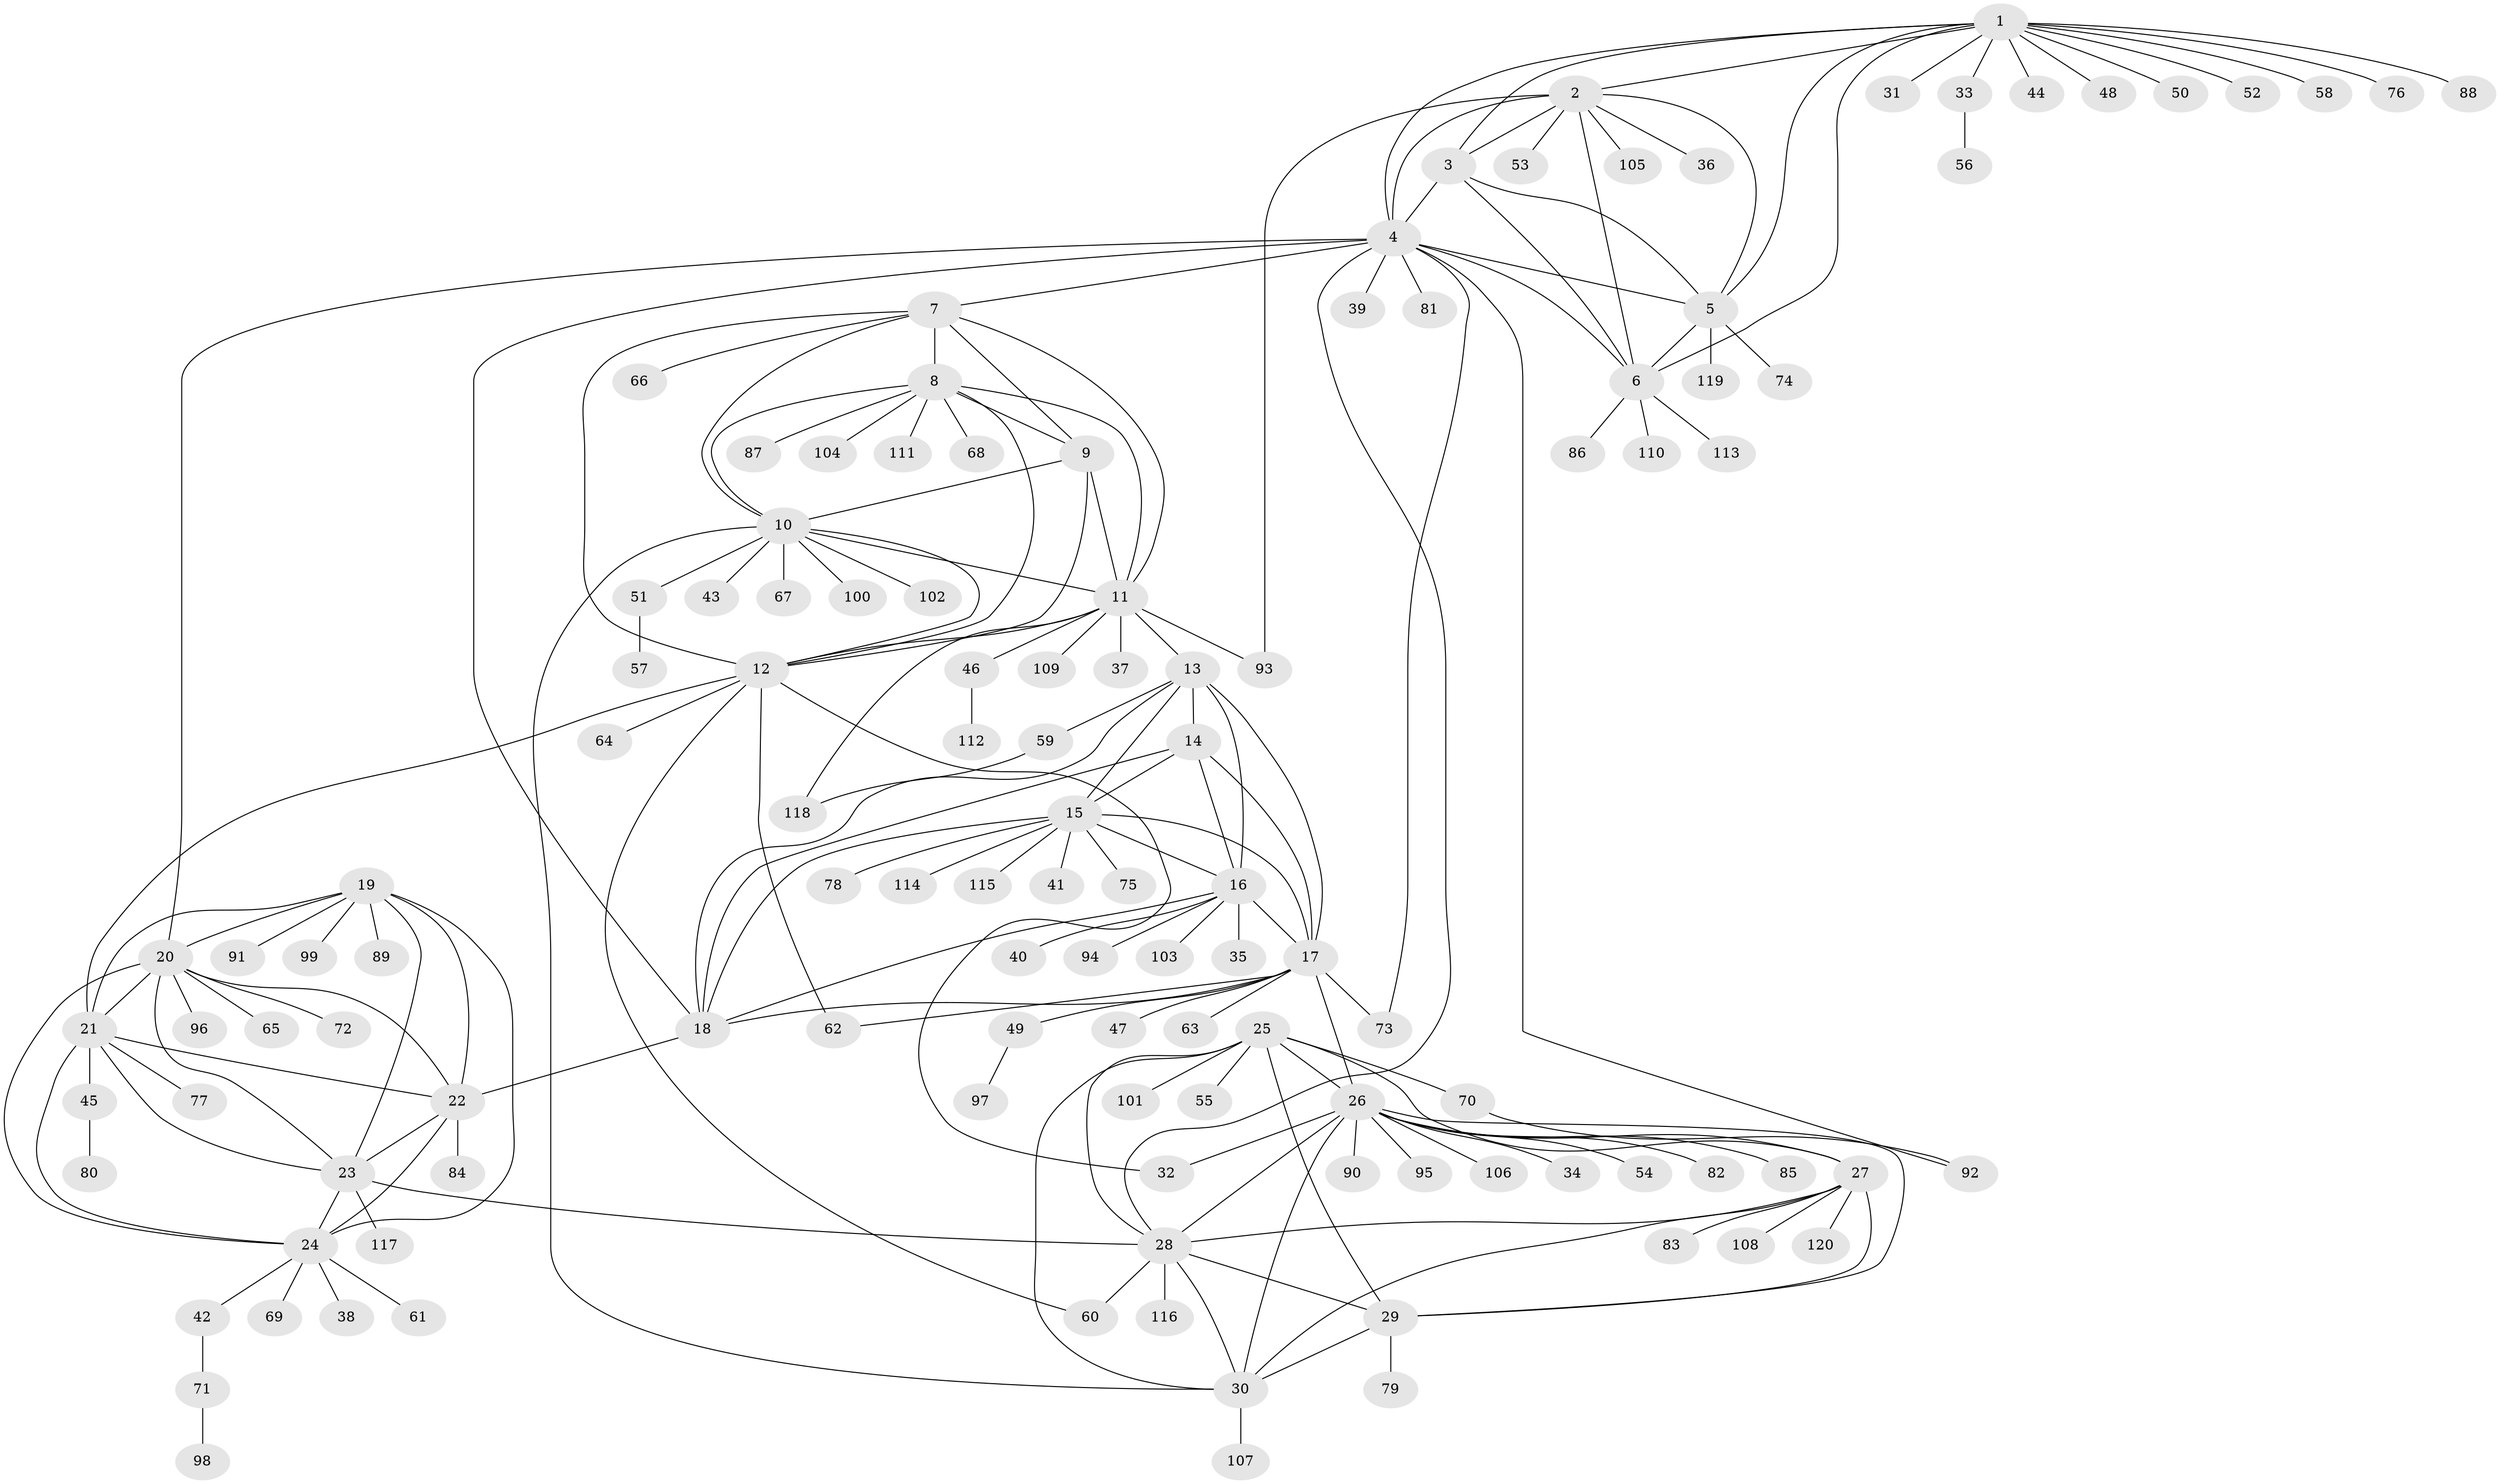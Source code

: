 // coarse degree distribution, {3: 0.05555555555555555, 2: 0.027777777777777776, 5: 0.027777777777777776, 4: 0.027777777777777776, 1: 0.75, 6: 0.05555555555555555, 7: 0.027777777777777776, 17: 0.027777777777777776}
// Generated by graph-tools (version 1.1) at 2025/57/03/04/25 21:57:32]
// undirected, 120 vertices, 182 edges
graph export_dot {
graph [start="1"]
  node [color=gray90,style=filled];
  1;
  2;
  3;
  4;
  5;
  6;
  7;
  8;
  9;
  10;
  11;
  12;
  13;
  14;
  15;
  16;
  17;
  18;
  19;
  20;
  21;
  22;
  23;
  24;
  25;
  26;
  27;
  28;
  29;
  30;
  31;
  32;
  33;
  34;
  35;
  36;
  37;
  38;
  39;
  40;
  41;
  42;
  43;
  44;
  45;
  46;
  47;
  48;
  49;
  50;
  51;
  52;
  53;
  54;
  55;
  56;
  57;
  58;
  59;
  60;
  61;
  62;
  63;
  64;
  65;
  66;
  67;
  68;
  69;
  70;
  71;
  72;
  73;
  74;
  75;
  76;
  77;
  78;
  79;
  80;
  81;
  82;
  83;
  84;
  85;
  86;
  87;
  88;
  89;
  90;
  91;
  92;
  93;
  94;
  95;
  96;
  97;
  98;
  99;
  100;
  101;
  102;
  103;
  104;
  105;
  106;
  107;
  108;
  109;
  110;
  111;
  112;
  113;
  114;
  115;
  116;
  117;
  118;
  119;
  120;
  1 -- 2;
  1 -- 3;
  1 -- 4;
  1 -- 5;
  1 -- 6;
  1 -- 31;
  1 -- 33;
  1 -- 44;
  1 -- 48;
  1 -- 50;
  1 -- 52;
  1 -- 58;
  1 -- 76;
  1 -- 88;
  2 -- 3;
  2 -- 4;
  2 -- 5;
  2 -- 6;
  2 -- 36;
  2 -- 53;
  2 -- 93;
  2 -- 105;
  3 -- 4;
  3 -- 5;
  3 -- 6;
  4 -- 5;
  4 -- 6;
  4 -- 7;
  4 -- 18;
  4 -- 20;
  4 -- 28;
  4 -- 39;
  4 -- 73;
  4 -- 81;
  4 -- 92;
  5 -- 6;
  5 -- 74;
  5 -- 119;
  6 -- 86;
  6 -- 110;
  6 -- 113;
  7 -- 8;
  7 -- 9;
  7 -- 10;
  7 -- 11;
  7 -- 12;
  7 -- 66;
  8 -- 9;
  8 -- 10;
  8 -- 11;
  8 -- 12;
  8 -- 68;
  8 -- 87;
  8 -- 104;
  8 -- 111;
  9 -- 10;
  9 -- 11;
  9 -- 12;
  10 -- 11;
  10 -- 12;
  10 -- 30;
  10 -- 43;
  10 -- 51;
  10 -- 67;
  10 -- 100;
  10 -- 102;
  11 -- 12;
  11 -- 13;
  11 -- 37;
  11 -- 46;
  11 -- 93;
  11 -- 109;
  11 -- 118;
  12 -- 21;
  12 -- 32;
  12 -- 60;
  12 -- 62;
  12 -- 64;
  13 -- 14;
  13 -- 15;
  13 -- 16;
  13 -- 17;
  13 -- 18;
  13 -- 59;
  14 -- 15;
  14 -- 16;
  14 -- 17;
  14 -- 18;
  15 -- 16;
  15 -- 17;
  15 -- 18;
  15 -- 41;
  15 -- 75;
  15 -- 78;
  15 -- 114;
  15 -- 115;
  16 -- 17;
  16 -- 18;
  16 -- 35;
  16 -- 40;
  16 -- 94;
  16 -- 103;
  17 -- 18;
  17 -- 26;
  17 -- 47;
  17 -- 49;
  17 -- 62;
  17 -- 63;
  17 -- 73;
  18 -- 22;
  19 -- 20;
  19 -- 21;
  19 -- 22;
  19 -- 23;
  19 -- 24;
  19 -- 89;
  19 -- 91;
  19 -- 99;
  20 -- 21;
  20 -- 22;
  20 -- 23;
  20 -- 24;
  20 -- 65;
  20 -- 72;
  20 -- 96;
  21 -- 22;
  21 -- 23;
  21 -- 24;
  21 -- 45;
  21 -- 77;
  22 -- 23;
  22 -- 24;
  22 -- 84;
  23 -- 24;
  23 -- 28;
  23 -- 117;
  24 -- 38;
  24 -- 42;
  24 -- 61;
  24 -- 69;
  25 -- 26;
  25 -- 27;
  25 -- 28;
  25 -- 29;
  25 -- 30;
  25 -- 55;
  25 -- 70;
  25 -- 101;
  26 -- 27;
  26 -- 28;
  26 -- 29;
  26 -- 30;
  26 -- 32;
  26 -- 34;
  26 -- 54;
  26 -- 82;
  26 -- 85;
  26 -- 90;
  26 -- 95;
  26 -- 106;
  27 -- 28;
  27 -- 29;
  27 -- 30;
  27 -- 83;
  27 -- 108;
  27 -- 120;
  28 -- 29;
  28 -- 30;
  28 -- 60;
  28 -- 116;
  29 -- 30;
  29 -- 79;
  30 -- 107;
  33 -- 56;
  42 -- 71;
  45 -- 80;
  46 -- 112;
  49 -- 97;
  51 -- 57;
  59 -- 118;
  70 -- 92;
  71 -- 98;
}
